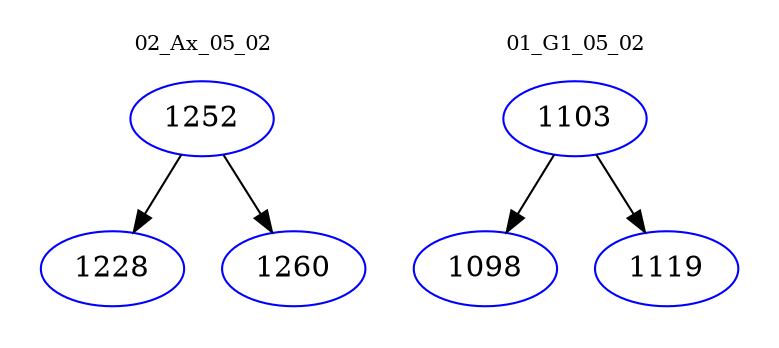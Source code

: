 digraph{
subgraph cluster_0 {
color = white
label = "02_Ax_05_02";
fontsize=10;
T0_1252 [label="1252", color="blue"]
T0_1252 -> T0_1228 [color="black"]
T0_1228 [label="1228", color="blue"]
T0_1252 -> T0_1260 [color="black"]
T0_1260 [label="1260", color="blue"]
}
subgraph cluster_1 {
color = white
label = "01_G1_05_02";
fontsize=10;
T1_1103 [label="1103", color="blue"]
T1_1103 -> T1_1098 [color="black"]
T1_1098 [label="1098", color="blue"]
T1_1103 -> T1_1119 [color="black"]
T1_1119 [label="1119", color="blue"]
}
}
